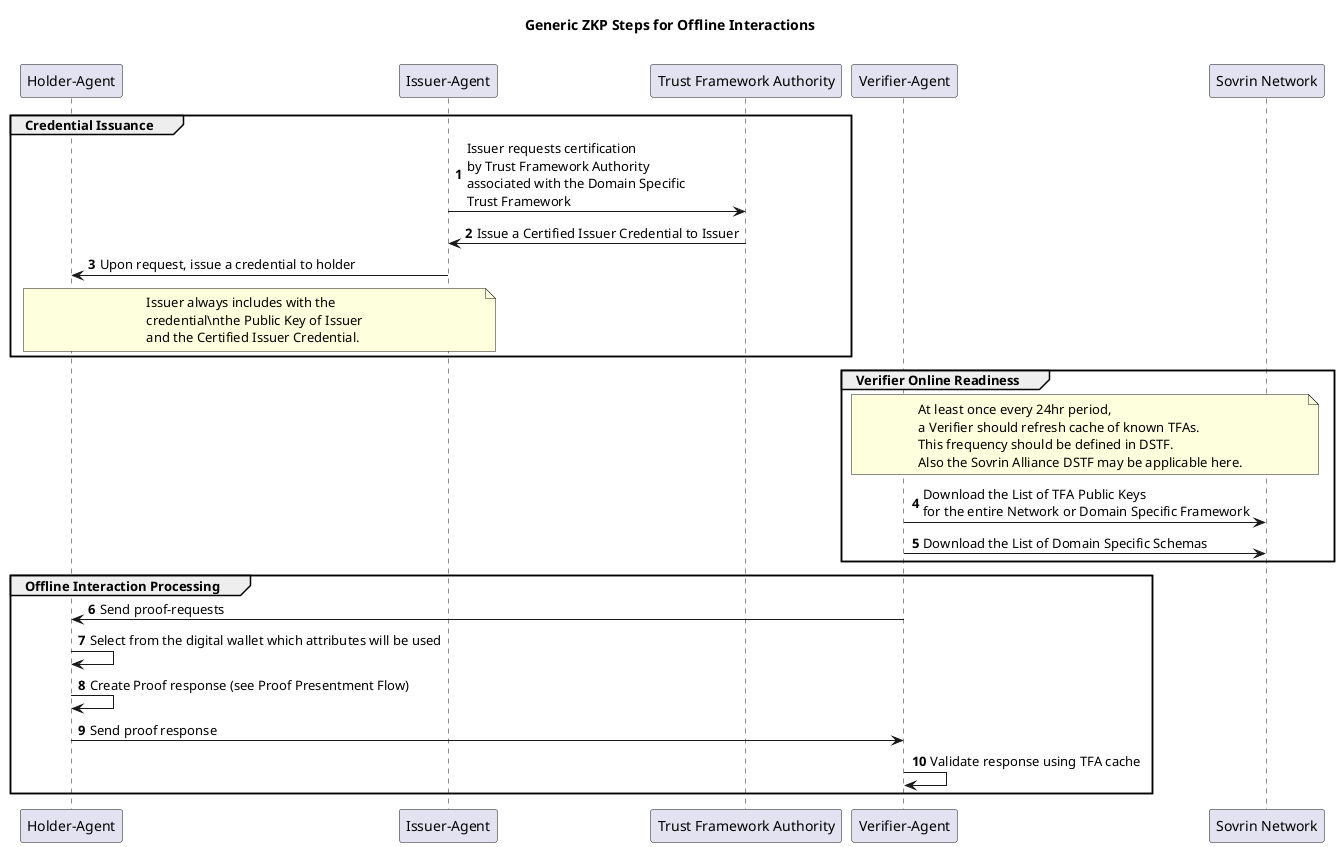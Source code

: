 @startuml

autonumber

title Generic ZKP Steps for Offline Interactions \n

participant "Sovrin Network" as SN
participant "Holder-Agent" as HA
participant "Issuer-Agent" as IA
participant "Trust Framework Authority" as TFA
participant "Verifier-Agent" as VA
participant "Sovrin Network" as SN

group Credential Issuance
IA->TFA: Issuer requests certification\nby Trust Framework Authority\nassociated with the Domain Specific\nTrust Framework
TFA->IA: Issue a Certified Issuer Credential to Issuer
IA->HA: Upon request, issue a credential to holder
note over HA, IA
  Issuer always includes with the
  credential\nthe Public Key of Issuer
  and the Certified Issuer Credential.
end note
end

group Verifier Online Readiness
note over VA, SN
  At least once every 24hr period,
  a Verifier should refresh cache of known TFAs.
  This frequency should be defined in DSTF.
  Also the Sovrin Alliance DSTF may be applicable here.
end note
VA->SN: Download the List of TFA Public Keys\nfor the entire Network or Domain Specific Framework
VA->SN: Download the List of Domain Specific Schemas
end

group Offline Interaction Processing
VA->HA: Send proof-requests
HA->HA: Select from the digital wallet which attributes will be used
HA->HA: Create Proof response (see Proof Presentment Flow)
HA->VA: Send proof response
VA->VA: Validate response using TFA cache
end

@enduml
